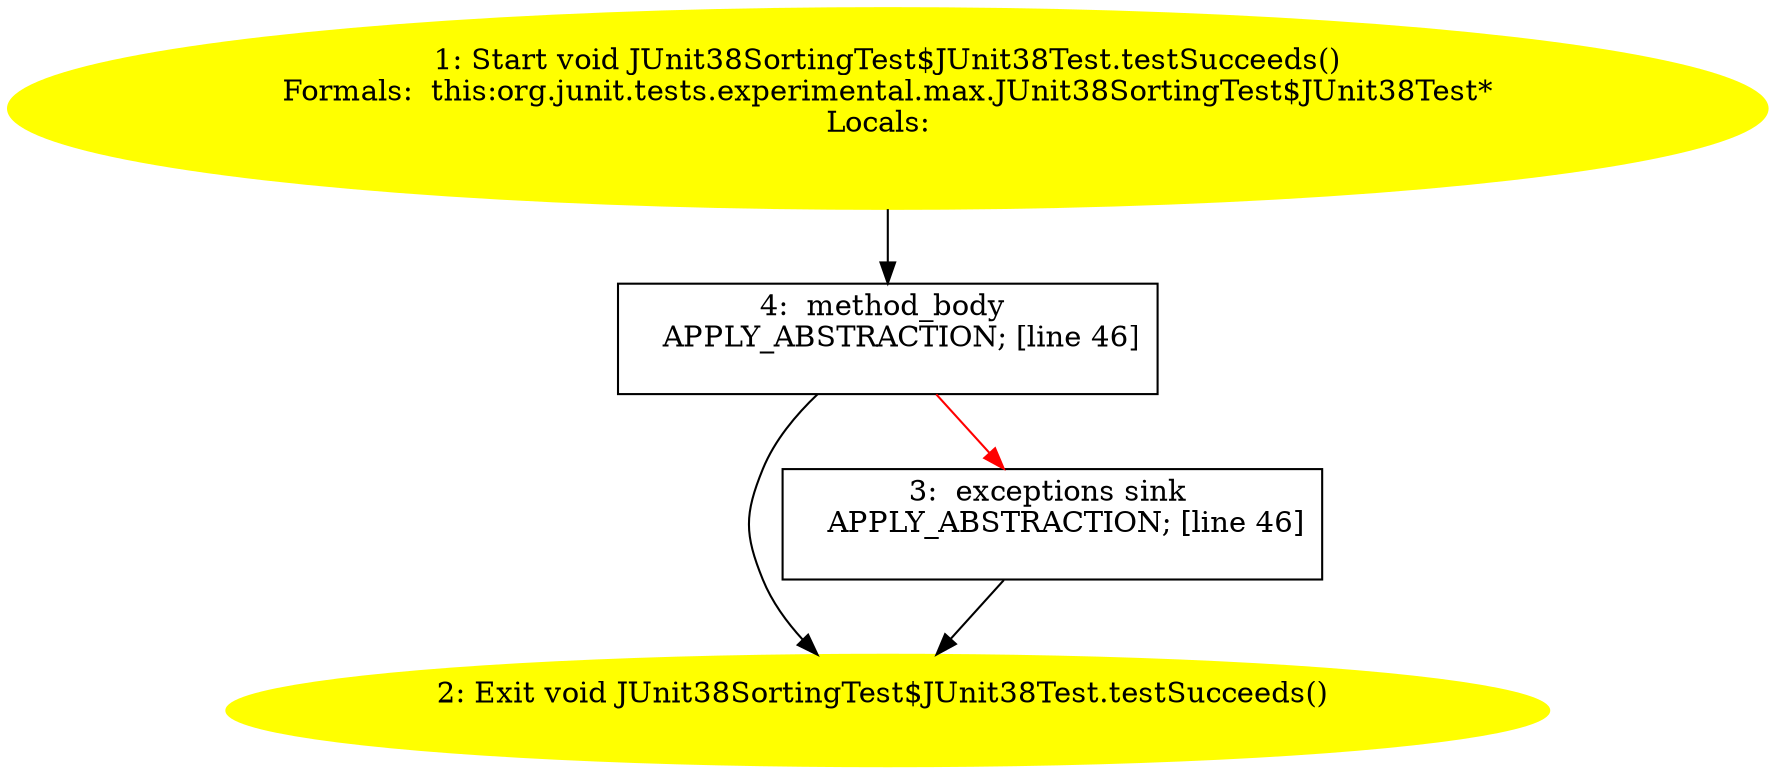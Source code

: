 /* @generated */
digraph cfg {
"org.junit.tests.experimental.max.JUnit38SortingTest$JUnit38Test.testSucceeds():void.8b7b55eb5ff0397b74635dbe92f13893_1" [label="1: Start void JUnit38SortingTest$JUnit38Test.testSucceeds()\nFormals:  this:org.junit.tests.experimental.max.JUnit38SortingTest$JUnit38Test*\nLocals:  \n  " color=yellow style=filled]
	

	 "org.junit.tests.experimental.max.JUnit38SortingTest$JUnit38Test.testSucceeds():void.8b7b55eb5ff0397b74635dbe92f13893_1" -> "org.junit.tests.experimental.max.JUnit38SortingTest$JUnit38Test.testSucceeds():void.8b7b55eb5ff0397b74635dbe92f13893_4" ;
"org.junit.tests.experimental.max.JUnit38SortingTest$JUnit38Test.testSucceeds():void.8b7b55eb5ff0397b74635dbe92f13893_2" [label="2: Exit void JUnit38SortingTest$JUnit38Test.testSucceeds() \n  " color=yellow style=filled]
	

"org.junit.tests.experimental.max.JUnit38SortingTest$JUnit38Test.testSucceeds():void.8b7b55eb5ff0397b74635dbe92f13893_3" [label="3:  exceptions sink \n   APPLY_ABSTRACTION; [line 46]\n " shape="box"]
	

	 "org.junit.tests.experimental.max.JUnit38SortingTest$JUnit38Test.testSucceeds():void.8b7b55eb5ff0397b74635dbe92f13893_3" -> "org.junit.tests.experimental.max.JUnit38SortingTest$JUnit38Test.testSucceeds():void.8b7b55eb5ff0397b74635dbe92f13893_2" ;
"org.junit.tests.experimental.max.JUnit38SortingTest$JUnit38Test.testSucceeds():void.8b7b55eb5ff0397b74635dbe92f13893_4" [label="4:  method_body \n   APPLY_ABSTRACTION; [line 46]\n " shape="box"]
	

	 "org.junit.tests.experimental.max.JUnit38SortingTest$JUnit38Test.testSucceeds():void.8b7b55eb5ff0397b74635dbe92f13893_4" -> "org.junit.tests.experimental.max.JUnit38SortingTest$JUnit38Test.testSucceeds():void.8b7b55eb5ff0397b74635dbe92f13893_2" ;
	 "org.junit.tests.experimental.max.JUnit38SortingTest$JUnit38Test.testSucceeds():void.8b7b55eb5ff0397b74635dbe92f13893_4" -> "org.junit.tests.experimental.max.JUnit38SortingTest$JUnit38Test.testSucceeds():void.8b7b55eb5ff0397b74635dbe92f13893_3" [color="red" ];
}
